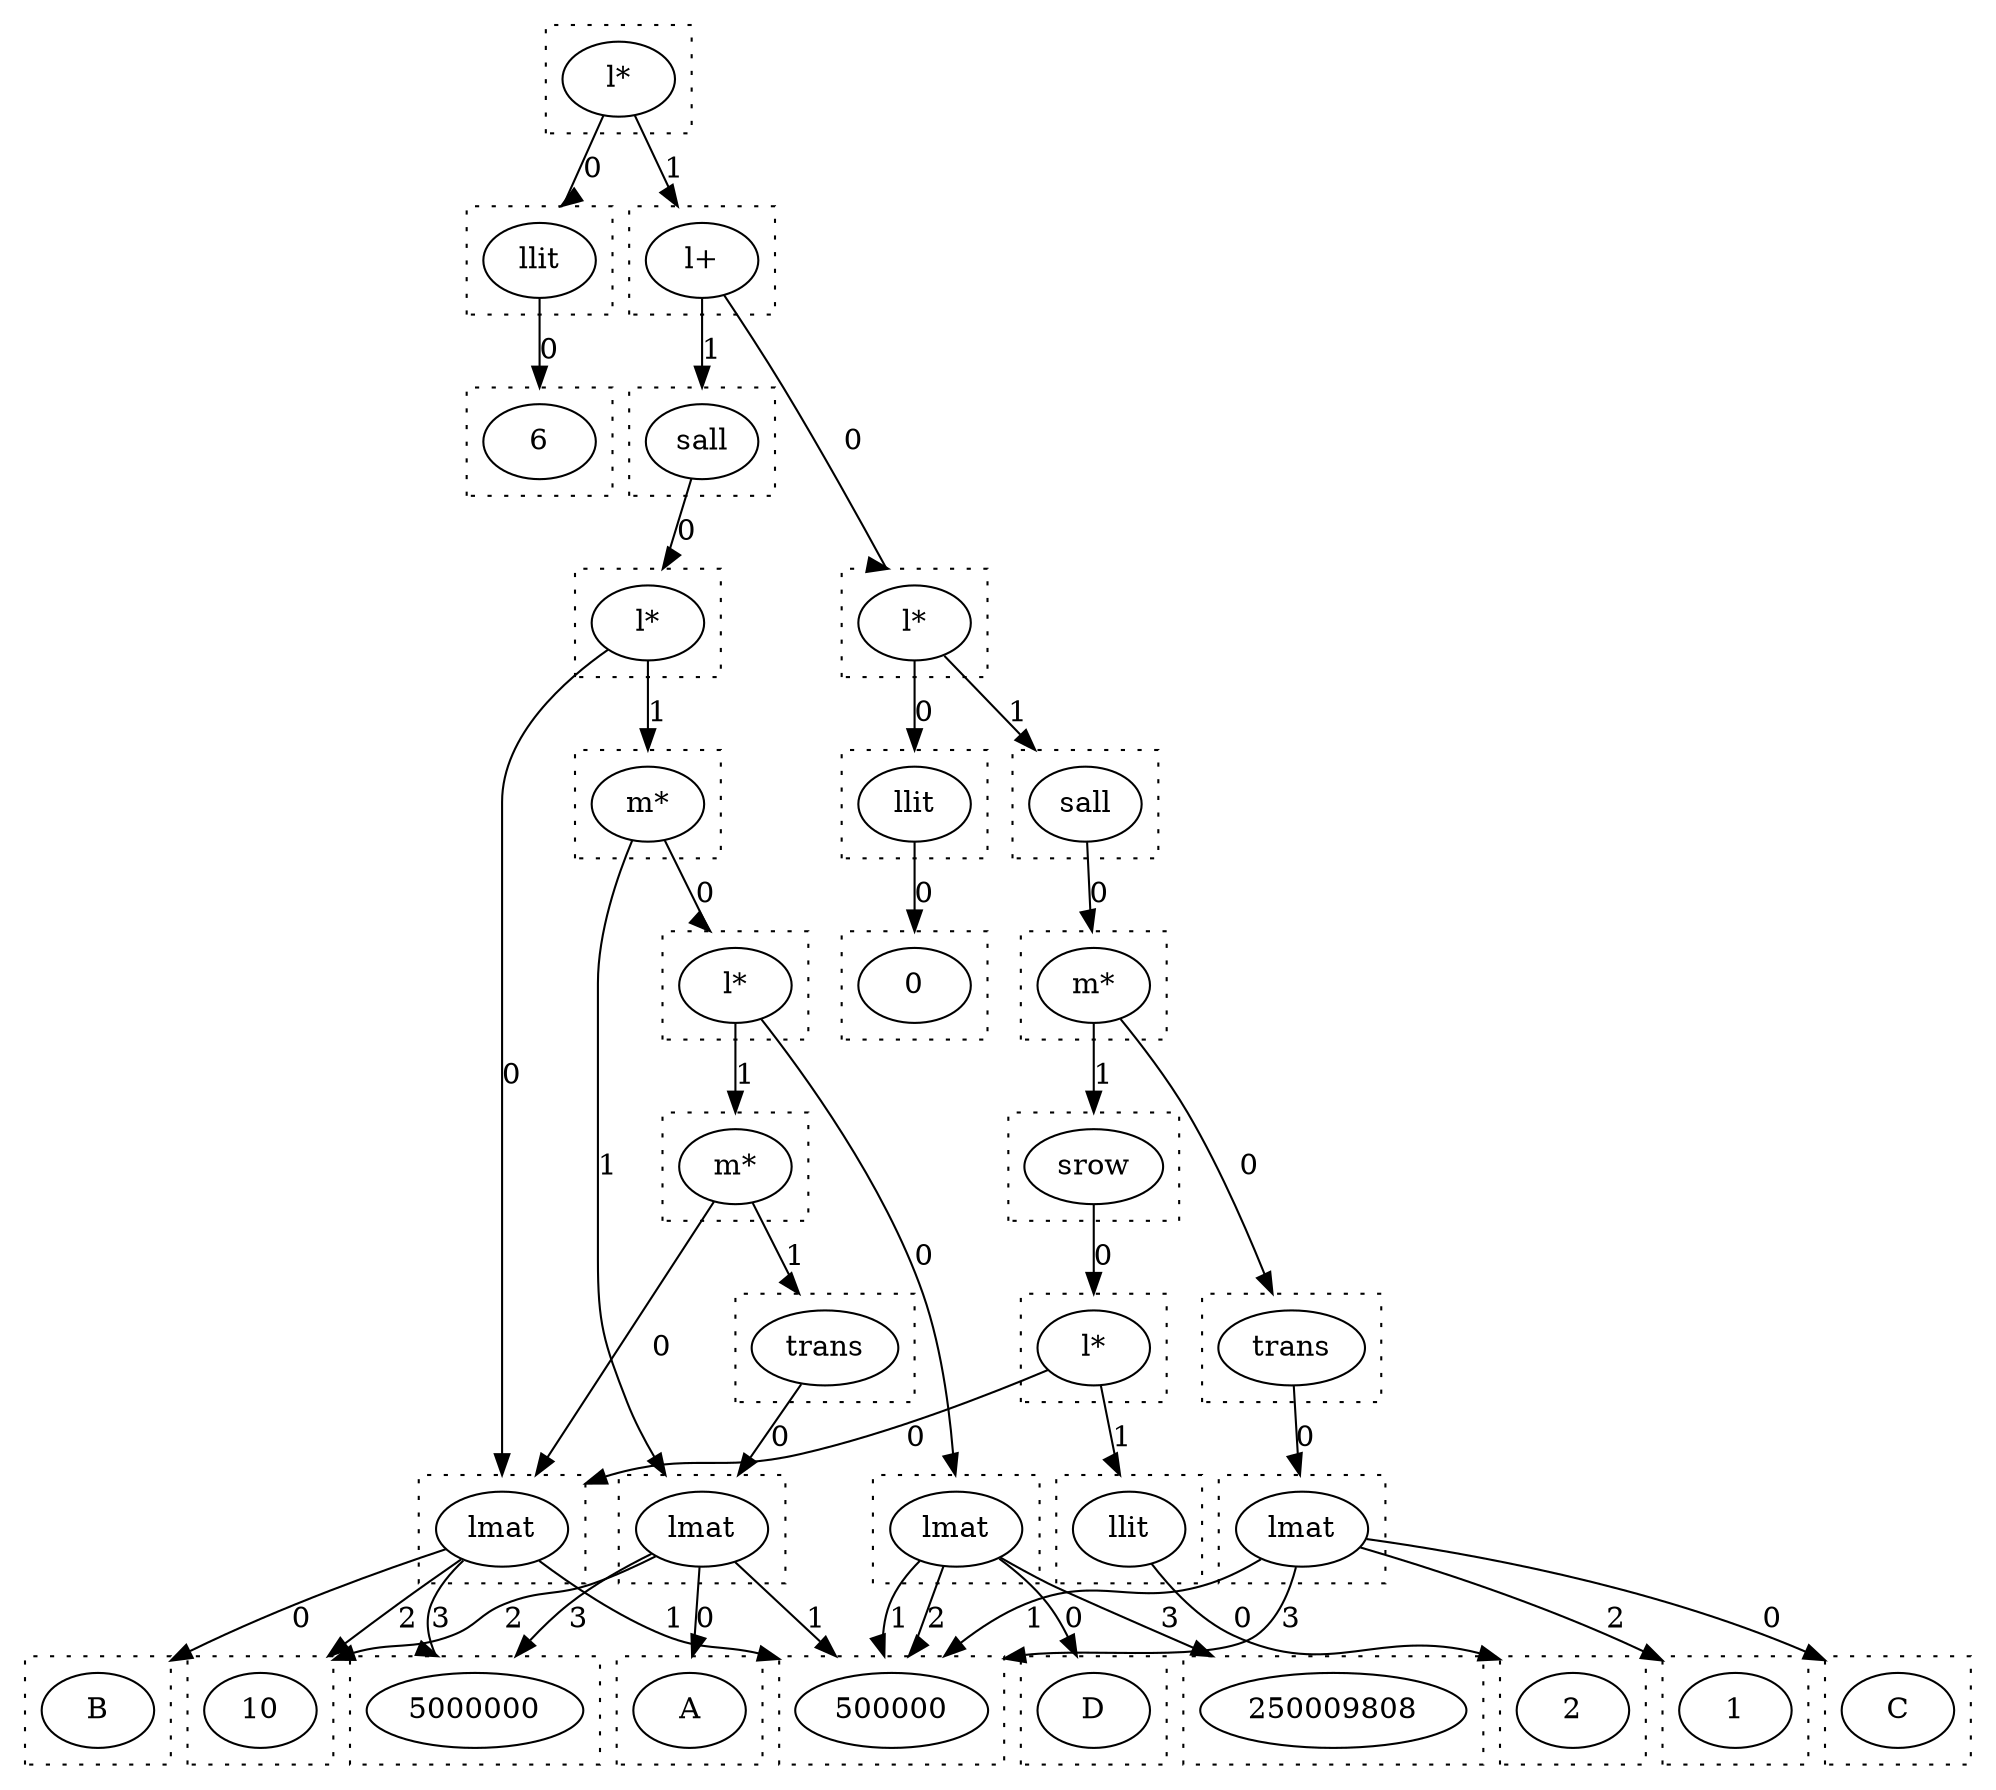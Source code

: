 digraph {
  compound=true
  subgraph cluster_0 {
    style=dotted
    0.0[label = "6"]
  }
  subgraph cluster_1 {
    style=dotted
    1.0[label = "llit"]
  }
  subgraph cluster_2 {
    style=dotted
    2.0[label = "0"]
  }
  subgraph cluster_3 {
    style=dotted
    3.0[label = "llit"]
  }
  subgraph cluster_4 {
    style=dotted
    4.0[label = "C"]
  }
  subgraph cluster_5 {
    style=dotted
    5.0[label = "500000"]
  }
  subgraph cluster_6 {
    style=dotted
    6.0[label = "1"]
  }
  subgraph cluster_7 {
    style=dotted
    7.0[label = "lmat"]
  }
  subgraph cluster_8 {
    style=dotted
    8.0[label = "trans"]
  }
  subgraph cluster_9 {
    style=dotted
    9.0[label = "B"]
  }
  subgraph cluster_10 {
    style=dotted
    10.0[label = "10"]
  }
  subgraph cluster_11 {
    style=dotted
    11.0[label = "5000000"]
  }
  subgraph cluster_12 {
    style=dotted
    12.0[label = "lmat"]
  }
  subgraph cluster_13 {
    style=dotted
    13.0[label = "2"]
  }
  subgraph cluster_14 {
    style=dotted
    14.0[label = "llit"]
  }
  subgraph cluster_15 {
    style=dotted
    15.0[label = "l*"]
  }
  subgraph cluster_16 {
    style=dotted
    16.0[label = "srow"]
  }
  subgraph cluster_17 {
    style=dotted
    17.0[label = "m*"]
  }
  subgraph cluster_18 {
    style=dotted
    18.0[label = "sall"]
  }
  subgraph cluster_19 {
    style=dotted
    19.0[label = "l*"]
  }
  subgraph cluster_20 {
    style=dotted
    20.0[label = "D"]
  }
  subgraph cluster_21 {
    style=dotted
    21.0[label = "250009808"]
  }
  subgraph cluster_22 {
    style=dotted
    22.0[label = "lmat"]
  }
  subgraph cluster_23 {
    style=dotted
    23.0[label = "A"]
  }
  subgraph cluster_24 {
    style=dotted
    24.0[label = "lmat"]
  }
  subgraph cluster_25 {
    style=dotted
    25.0[label = "trans"]
  }
  subgraph cluster_26 {
    style=dotted
    26.0[label = "m*"]
  }
  subgraph cluster_27 {
    style=dotted
    27.0[label = "l*"]
  }
  subgraph cluster_28 {
    style=dotted
    28.0[label = "m*"]
  }
  subgraph cluster_29 {
    style=dotted
    29.0[label = "l*"]
  }
  subgraph cluster_30 {
    style=dotted
    30.0[label = "sall"]
  }
  subgraph cluster_31 {
    style=dotted
    31.0[label = "l+"]
  }
  subgraph cluster_32 {
    style=dotted
    32.0[label = "l*"]
  }
  1.0 -> 0.0 [lhead = cluster_0, label = 0]
  3.0 -> 2.0 [lhead = cluster_2, label = 0]
  7.0 -> 4.0 [lhead = cluster_4, label = 0]
  7.0 -> 5.0 [lhead = cluster_5, label = 1]
  7.0 -> 6.0 [lhead = cluster_6, label = 2]
  7.0 -> 5.0 [lhead = cluster_5, label = 3]
  8.0 -> 7.0 [lhead = cluster_7, label = 0]
  12.0 -> 9.0 [lhead = cluster_9, label = 0]
  12.0 -> 5.0 [lhead = cluster_5, label = 1]
  12.0 -> 10.0 [lhead = cluster_10, label = 2]
  12.0 -> 11.0 [lhead = cluster_11, label = 3]
  14.0 -> 13.0 [lhead = cluster_13, label = 0]
  15.0 -> 12.0 [lhead = cluster_12, label = 0]
  15.0 -> 14.0 [lhead = cluster_14, label = 1]
  16.0 -> 15.0 [lhead = cluster_15, label = 0]
  17.0 -> 8.0 [lhead = cluster_8, label = 0]
  17.0 -> 16.0 [lhead = cluster_16, label = 1]
  18.0 -> 17.0 [lhead = cluster_17, label = 0]
  19.0 -> 3.0 [lhead = cluster_3, label = 0]
  19.0 -> 18.0 [lhead = cluster_18, label = 1]
  22.0 -> 20.0 [lhead = cluster_20, label = 0]
  22.0 -> 5.0 [lhead = cluster_5, label = 1]
  22.0 -> 5.0 [lhead = cluster_5, label = 2]
  22.0 -> 21.0 [lhead = cluster_21, label = 3]
  24.0 -> 23.0 [lhead = cluster_23, label = 0]
  24.0 -> 5.0 [lhead = cluster_5, label = 1]
  24.0 -> 10.0 [lhead = cluster_10, label = 2]
  24.0 -> 11.0 [lhead = cluster_11, label = 3]
  25.0 -> 24.0 [lhead = cluster_24, label = 0]
  26.0 -> 12.0 [lhead = cluster_12, label = 0]
  26.0 -> 25.0 [lhead = cluster_25, label = 1]
  27.0 -> 22.0 [lhead = cluster_22, label = 0]
  27.0 -> 26.0 [lhead = cluster_26, label = 1]
  28.0 -> 27.0 [lhead = cluster_27, label = 0]
  28.0 -> 24.0 [lhead = cluster_24, label = 1]
  29.0 -> 12.0 [lhead = cluster_12, label = 0]
  29.0 -> 28.0 [lhead = cluster_28, label = 1]
  30.0 -> 29.0 [lhead = cluster_29, label = 0]
  31.0 -> 19.0 [lhead = cluster_19, label = 0]
  31.0 -> 30.0 [lhead = cluster_30, label = 1]
  32.0 -> 1.0 [lhead = cluster_1, label = 0]
  32.0 -> 31.0 [lhead = cluster_31, label = 1]
}